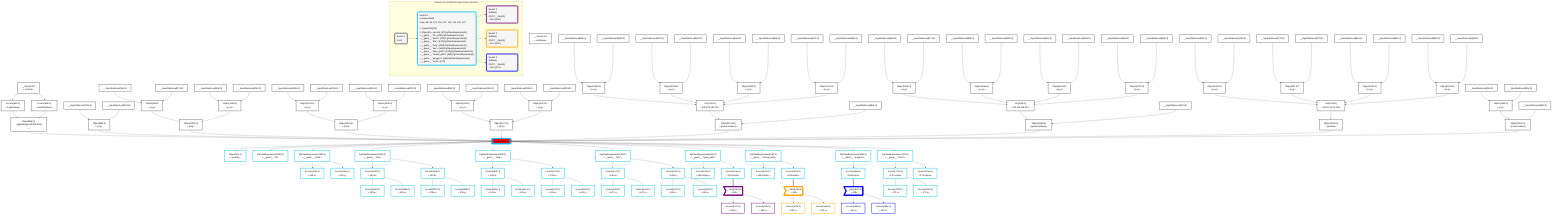 graph TD
    classDef path fill:#eee,stroke:#000,color:#000
    classDef plan fill:#fff,stroke-width:3px,color:#000
    classDef itemplan fill:#fff,stroke-width:6px,color:#000
    classDef sideeffectplan fill:#f00,stroke-width:6px,color:#000
    classDef bucket fill:#f6f6f6,color:#000,stroke-width:6px,text-align:left


    %% define steps
    __Value3["__Value[3∈0]<br />ᐸcontextᐳ"]:::plan
    __Value5["__Value[5∈0]<br />ᐸrootValueᐳ"]:::plan
    __InputStaticLeaf12["__InputStaticLeaf[12∈0]"]:::plan
    __InputStaticLeaf13["__InputStaticLeaf[13∈0]"]:::plan
    __InputStaticLeaf16["__InputStaticLeaf[16∈0]"]:::plan
    __InputStaticLeaf17["__InputStaticLeaf[17∈0]"]:::plan
    __InputStaticLeaf19["__InputStaticLeaf[19∈0]"]:::plan
    __InputStaticLeaf20["__InputStaticLeaf[20∈0]"]:::plan
    __InputStaticLeaf23["__InputStaticLeaf[23∈0]"]:::plan
    __InputStaticLeaf24["__InputStaticLeaf[24∈0]"]:::plan
    __InputStaticLeaf26["__InputStaticLeaf[26∈0]"]:::plan
    __InputStaticLeaf27["__InputStaticLeaf[27∈0]"]:::plan
    __InputStaticLeaf30["__InputStaticLeaf[30∈0]"]:::plan
    __InputStaticLeaf31["__InputStaticLeaf[31∈0]"]:::plan
    __InputStaticLeaf33["__InputStaticLeaf[33∈0]"]:::plan
    __InputStaticLeaf34["__InputStaticLeaf[34∈0]"]:::plan
    __InputStaticLeaf38["__InputStaticLeaf[38∈0]"]:::plan
    __InputStaticLeaf39["__InputStaticLeaf[39∈0]"]:::plan
    __InputStaticLeaf41["__InputStaticLeaf[41∈0]"]:::plan
    __InputStaticLeaf42["__InputStaticLeaf[42∈0]"]:::plan
    __InputStaticLeaf44["__InputStaticLeaf[44∈0]"]:::plan
    __InputStaticLeaf45["__InputStaticLeaf[45∈0]"]:::plan
    __InputStaticLeaf47["__InputStaticLeaf[47∈0]"]:::plan
    __InputStaticLeaf48["__InputStaticLeaf[48∈0]"]:::plan
    __InputStaticLeaf52["__InputStaticLeaf[52∈0]"]:::plan
    __InputStaticLeaf56["__InputStaticLeaf[56∈0]"]:::plan
    __InputStaticLeaf57["__InputStaticLeaf[57∈0]"]:::plan
    __InputStaticLeaf59["__InputStaticLeaf[59∈0]"]:::plan
    __InputStaticLeaf60["__InputStaticLeaf[60∈0]"]:::plan
    __InputStaticLeaf62["__InputStaticLeaf[62∈0]"]:::plan
    __InputStaticLeaf63["__InputStaticLeaf[63∈0]"]:::plan
    __InputStaticLeaf65["__InputStaticLeaf[65∈0]"]:::plan
    __InputStaticLeaf66["__InputStaticLeaf[66∈0]"]:::plan
    __InputStaticLeaf70["__InputStaticLeaf[70∈0]"]:::plan
    __InputStaticLeaf74["__InputStaticLeaf[74∈0]"]:::plan
    __InputStaticLeaf75["__InputStaticLeaf[75∈0]"]:::plan
    __InputStaticLeaf77["__InputStaticLeaf[77∈0]"]:::plan
    __InputStaticLeaf78["__InputStaticLeaf[78∈0]"]:::plan
    __InputStaticLeaf80["__InputStaticLeaf[80∈0]"]:::plan
    __InputStaticLeaf81["__InputStaticLeaf[81∈0]"]:::plan
    __InputStaticLeaf83["__InputStaticLeaf[83∈0]"]:::plan
    __InputStaticLeaf84["__InputStaticLeaf[84∈0]"]:::plan
    __InputStaticLeaf90["__InputStaticLeaf[90∈0]"]:::plan
    __InputStaticLeaf91["__InputStaticLeaf[91∈0]"]:::plan
    __InputStaticLeaf92["__InputStaticLeaf[92∈0]"]:::plan
    Access94["Access[94∈0]<br />ᐸ3.pgSettingsᐳ"]:::plan
    Access95["Access[95∈0]<br />ᐸ3.withPgClientᐳ"]:::plan
    Object96["Object[96∈0]<br />ᐸ{pgSettings,withPgClient}ᐳ"]:::plan
    Object98["Object[98∈0]<br />ᐸ{x,y}ᐳ"]:::plan
    Object99["Object[99∈0]<br />ᐸ{x,y}ᐳ"]:::plan
    Object100["Object[100∈0]<br />ᐸ{x,y}ᐳ"]:::plan
    Object101["Object[101∈0]<br />ᐸ{a,b}ᐳ"]:::plan
    Object102["Object[102∈0]<br />ᐸ{x,y}ᐳ"]:::plan
    Object103["Object[103∈0]<br />ᐸ{x,y}ᐳ"]:::plan
    Object104["Object[104∈0]<br />ᐸ{a,b}ᐳ"]:::plan
    Object105["Object[105∈0]<br />ᐸ{x,y}ᐳ"]:::plan
    Object106["Object[106∈0]<br />ᐸ{x,y}ᐳ"]:::plan
    Object107["Object[107∈0]<br />ᐸ{a,b}ᐳ"]:::plan
    Object108["Object[108∈0]<br />ᐸ{x,y}ᐳ"]:::plan
    Object109["Object[109∈0]<br />ᐸ{x,y}ᐳ"]:::plan
    Object110["Object[110∈0]<br />ᐸ{x,y}ᐳ"]:::plan
    Object111["Object[111∈0]<br />ᐸ{x,y}ᐳ"]:::plan
    List112["List[112∈0]<br />ᐸ108,109,110,111ᐳ"]:::plan
    Object113["Object[113∈0]<br />ᐸ{points,isOpen}ᐳ"]:::plan
    Object114["Object[114∈0]<br />ᐸ{x,y}ᐳ"]:::plan
    Object115["Object[115∈0]<br />ᐸ{x,y}ᐳ"]:::plan
    Object116["Object[116∈0]<br />ᐸ{x,y}ᐳ"]:::plan
    Object117["Object[117∈0]<br />ᐸ{x,y}ᐳ"]:::plan
    List118["List[118∈0]<br />ᐸ114,115,116,117ᐳ"]:::plan
    Object119["Object[119∈0]<br />ᐸ{points,isOpen}ᐳ"]:::plan
    Object120["Object[120∈0]<br />ᐸ{x,y}ᐳ"]:::plan
    Object121["Object[121∈0]<br />ᐸ{x,y}ᐳ"]:::plan
    Object122["Object[122∈0]<br />ᐸ{x,y}ᐳ"]:::plan
    Object123["Object[123∈0]<br />ᐸ{x,y}ᐳ"]:::plan
    List124["List[124∈0]<br />ᐸ120,121,122,123ᐳ"]:::plan
    Object125["Object[125∈0]<br />ᐸ{points}ᐳ"]:::plan
    Object126["Object[126∈0]<br />ᐸ{x,y}ᐳ"]:::plan
    Object127["Object[127∈0]<br />ᐸ{center,radius}ᐳ"]:::plan
    PgInsert93[["PgInsert[93∈1]"]]:::sideeffectplan
    Object97["Object[97∈1]<br />ᐸ{result}ᐳ"]:::plan
    PgClassExpression128["PgClassExpression[128∈1]<br />ᐸ__geom__.”id”ᐳ"]:::plan
    PgClassExpression129["PgClassExpression[129∈1]<br />ᐸ__geom__.”point”ᐳ"]:::plan
    Access130["Access[130∈1]<br />ᐸ129.xᐳ"]:::plan
    Access131["Access[131∈1]<br />ᐸ129.yᐳ"]:::plan
    PgClassExpression132["PgClassExpression[132∈1]<br />ᐸ__geom__.”line”ᐳ"]:::plan
    Access133["Access[133∈1]<br />ᐸ132.aᐳ"]:::plan
    Access134["Access[134∈1]<br />ᐸ133.xᐳ"]:::plan
    Access135["Access[135∈1]<br />ᐸ133.yᐳ"]:::plan
    Access136["Access[136∈1]<br />ᐸ132.bᐳ"]:::plan
    Access137["Access[137∈1]<br />ᐸ136.xᐳ"]:::plan
    Access138["Access[138∈1]<br />ᐸ136.yᐳ"]:::plan
    PgClassExpression139["PgClassExpression[139∈1]<br />ᐸ__geom__.”lseg”ᐳ"]:::plan
    Access140["Access[140∈1]<br />ᐸ139.aᐳ"]:::plan
    Access141["Access[141∈1]<br />ᐸ140.xᐳ"]:::plan
    Access142["Access[142∈1]<br />ᐸ140.yᐳ"]:::plan
    Access143["Access[143∈1]<br />ᐸ139.bᐳ"]:::plan
    Access144["Access[144∈1]<br />ᐸ143.xᐳ"]:::plan
    Access145["Access[145∈1]<br />ᐸ143.yᐳ"]:::plan
    PgClassExpression146["PgClassExpression[146∈1]<br />ᐸ__geom__.”box”ᐳ"]:::plan
    Access147["Access[147∈1]<br />ᐸ146.aᐳ"]:::plan
    Access148["Access[148∈1]<br />ᐸ147.xᐳ"]:::plan
    Access149["Access[149∈1]<br />ᐸ147.yᐳ"]:::plan
    Access150["Access[150∈1]<br />ᐸ146.bᐳ"]:::plan
    Access151["Access[151∈1]<br />ᐸ150.xᐳ"]:::plan
    Access152["Access[152∈1]<br />ᐸ150.yᐳ"]:::plan
    PgClassExpression153["PgClassExpression[153∈1]<br />ᐸ__geom__.”open_path”ᐳ"]:::plan
    Access154["Access[154∈1]<br />ᐸ153.isOpenᐳ"]:::plan
    Access155["Access[155∈1]<br />ᐸ153.pointsᐳ"]:::plan
    __Item156>"__Item[156∈2]<br />ᐸ155ᐳ"]:::itemplan
    Access157["Access[157∈2]<br />ᐸ156.xᐳ"]:::plan
    Access158["Access[158∈2]<br />ᐸ156.yᐳ"]:::plan
    PgClassExpression159["PgClassExpression[159∈1]<br />ᐸ__geom__.”closed_path”ᐳ"]:::plan
    Access160["Access[160∈1]<br />ᐸ159.isOpenᐳ"]:::plan
    Access161["Access[161∈1]<br />ᐸ159.pointsᐳ"]:::plan
    __Item162>"__Item[162∈3]<br />ᐸ161ᐳ"]:::itemplan
    Access163["Access[163∈3]<br />ᐸ162.xᐳ"]:::plan
    Access164["Access[164∈3]<br />ᐸ162.yᐳ"]:::plan
    PgClassExpression165["PgClassExpression[165∈1]<br />ᐸ__geom__.”polygon”ᐳ"]:::plan
    Access166["Access[166∈1]<br />ᐸ165.pointsᐳ"]:::plan
    __Item167>"__Item[167∈4]<br />ᐸ166ᐳ"]:::itemplan
    Access168["Access[168∈4]<br />ᐸ167.xᐳ"]:::plan
    Access169["Access[169∈4]<br />ᐸ167.yᐳ"]:::plan
    PgClassExpression170["PgClassExpression[170∈1]<br />ᐸ__geom__.”circle”ᐳ"]:::plan
    Access171["Access[171∈1]<br />ᐸ170.centerᐳ"]:::plan
    Access172["Access[172∈1]<br />ᐸ171.xᐳ"]:::plan
    Access173["Access[173∈1]<br />ᐸ171.yᐳ"]:::plan
    Access174["Access[174∈1]<br />ᐸ170.radiusᐳ"]:::plan

    %% plan dependencies
    __Value3 --> Access94
    __Value3 --> Access95
    Access94 & Access95 --> Object96
    __InputStaticLeaf12 & __InputStaticLeaf13 --> Object98
    __InputStaticLeaf16 & __InputStaticLeaf17 --> Object99
    __InputStaticLeaf19 & __InputStaticLeaf20 --> Object100
    Object99 & Object100 --> Object101
    __InputStaticLeaf23 & __InputStaticLeaf24 --> Object102
    __InputStaticLeaf26 & __InputStaticLeaf27 --> Object103
    Object102 & Object103 --> Object104
    __InputStaticLeaf30 & __InputStaticLeaf31 --> Object105
    __InputStaticLeaf33 & __InputStaticLeaf34 --> Object106
    Object105 & Object106 --> Object107
    __InputStaticLeaf38 & __InputStaticLeaf39 --> Object108
    __InputStaticLeaf41 & __InputStaticLeaf42 --> Object109
    __InputStaticLeaf44 & __InputStaticLeaf45 --> Object110
    __InputStaticLeaf47 & __InputStaticLeaf48 --> Object111
    Object108 & Object109 & Object110 & Object111 --> List112
    List112 & __InputStaticLeaf52 --> Object113
    __InputStaticLeaf56 & __InputStaticLeaf57 --> Object114
    __InputStaticLeaf59 & __InputStaticLeaf60 --> Object115
    __InputStaticLeaf62 & __InputStaticLeaf63 --> Object116
    __InputStaticLeaf65 & __InputStaticLeaf66 --> Object117
    Object114 & Object115 & Object116 & Object117 --> List118
    List118 & __InputStaticLeaf70 --> Object119
    __InputStaticLeaf74 & __InputStaticLeaf75 --> Object120
    __InputStaticLeaf77 & __InputStaticLeaf78 --> Object121
    __InputStaticLeaf80 & __InputStaticLeaf81 --> Object122
    __InputStaticLeaf83 & __InputStaticLeaf84 --> Object123
    Object120 & Object121 & Object122 & Object123 --> List124
    List124 --> Object125
    __InputStaticLeaf90 & __InputStaticLeaf91 --> Object126
    Object126 & __InputStaticLeaf92 --> Object127
    Object96 & Object98 & Object101 & Object104 & Object107 & Object113 & Object119 & Object125 & Object127 --> PgInsert93
    PgInsert93 --> Object97
    PgInsert93 --> PgClassExpression128
    PgInsert93 --> PgClassExpression129
    PgClassExpression129 --> Access130
    PgClassExpression129 --> Access131
    PgInsert93 --> PgClassExpression132
    PgClassExpression132 --> Access133
    Access133 --> Access134
    Access133 --> Access135
    PgClassExpression132 --> Access136
    Access136 --> Access137
    Access136 --> Access138
    PgInsert93 --> PgClassExpression139
    PgClassExpression139 --> Access140
    Access140 --> Access141
    Access140 --> Access142
    PgClassExpression139 --> Access143
    Access143 --> Access144
    Access143 --> Access145
    PgInsert93 --> PgClassExpression146
    PgClassExpression146 --> Access147
    Access147 --> Access148
    Access147 --> Access149
    PgClassExpression146 --> Access150
    Access150 --> Access151
    Access150 --> Access152
    PgInsert93 --> PgClassExpression153
    PgClassExpression153 --> Access154
    PgClassExpression153 --> Access155
    Access155 ==> __Item156
    __Item156 --> Access157
    __Item156 --> Access158
    PgInsert93 --> PgClassExpression159
    PgClassExpression159 --> Access160
    PgClassExpression159 --> Access161
    Access161 ==> __Item162
    __Item162 --> Access163
    __Item162 --> Access164
    PgInsert93 --> PgClassExpression165
    PgClassExpression165 --> Access166
    Access166 ==> __Item167
    __Item167 --> Access168
    __Item167 --> Access169
    PgInsert93 --> PgClassExpression170
    PgClassExpression170 --> Access171
    Access171 --> Access172
    Access171 --> Access173
    PgClassExpression170 --> Access174

    %% plan-to-path relationships

    subgraph "Buckets for mutations/v4/geometry.mutations"
    Bucket0("Bucket 0<br />(root)"):::bucket
    classDef bucket0 stroke:#696969
    class Bucket0,__Value3,__Value5,__InputStaticLeaf12,__InputStaticLeaf13,__InputStaticLeaf16,__InputStaticLeaf17,__InputStaticLeaf19,__InputStaticLeaf20,__InputStaticLeaf23,__InputStaticLeaf24,__InputStaticLeaf26,__InputStaticLeaf27,__InputStaticLeaf30,__InputStaticLeaf31,__InputStaticLeaf33,__InputStaticLeaf34,__InputStaticLeaf38,__InputStaticLeaf39,__InputStaticLeaf41,__InputStaticLeaf42,__InputStaticLeaf44,__InputStaticLeaf45,__InputStaticLeaf47,__InputStaticLeaf48,__InputStaticLeaf52,__InputStaticLeaf56,__InputStaticLeaf57,__InputStaticLeaf59,__InputStaticLeaf60,__InputStaticLeaf62,__InputStaticLeaf63,__InputStaticLeaf65,__InputStaticLeaf66,__InputStaticLeaf70,__InputStaticLeaf74,__InputStaticLeaf75,__InputStaticLeaf77,__InputStaticLeaf78,__InputStaticLeaf80,__InputStaticLeaf81,__InputStaticLeaf83,__InputStaticLeaf84,__InputStaticLeaf90,__InputStaticLeaf91,__InputStaticLeaf92,Access94,Access95,Object96,Object98,Object99,Object100,Object101,Object102,Object103,Object104,Object105,Object106,Object107,Object108,Object109,Object110,Object111,List112,Object113,Object114,Object115,Object116,Object117,List118,Object119,Object120,Object121,Object122,Object123,List124,Object125,Object126,Object127 bucket0
    Bucket1("Bucket 1<br />(mutationField)<br />Deps: 96, 98, 101, 104, 107, 113, 119, 125, 127<br /><br />1: PgInsert{1}[93]<br />2: Object{1}ᐸ{result}ᐳ[97],PgClassExpression{1}ᐸ__geom__.”id”ᐳ[128],PgClassExpression{1}ᐸ__geom__.”point”ᐳ[129],PgClassExpression{1}ᐸ__geom__.”line”ᐳ[132],PgClassExpression{1}ᐸ__geom__.”lseg”ᐳ[139],PgClassExpression{1}ᐸ__geom__.”box”ᐳ[146],PgClassExpression{1}ᐸ__geom__.”open_path”ᐳ[153],PgClassExpression{1}ᐸ__geom__.”closed_path”ᐳ[159],PgClassExpression{1}ᐸ__geom__.”polygon”ᐳ[165],PgClassExpression{1}ᐸ__geom__.”circle”ᐳ[170]"):::bucket
    classDef bucket1 stroke:#00bfff
    class Bucket1,PgInsert93,Object97,PgClassExpression128,PgClassExpression129,Access130,Access131,PgClassExpression132,Access133,Access134,Access135,Access136,Access137,Access138,PgClassExpression139,Access140,Access141,Access142,Access143,Access144,Access145,PgClassExpression146,Access147,Access148,Access149,Access150,Access151,Access152,PgClassExpression153,Access154,Access155,PgClassExpression159,Access160,Access161,PgClassExpression165,Access166,PgClassExpression170,Access171,Access172,Access173,Access174 bucket1
    Bucket2("Bucket 2<br />(listItem)<br />ROOT __Item{2}ᐸ155ᐳ[156]"):::bucket
    classDef bucket2 stroke:#7f007f
    class Bucket2,__Item156,Access157,Access158 bucket2
    Bucket3("Bucket 3<br />(listItem)<br />ROOT __Item{3}ᐸ161ᐳ[162]"):::bucket
    classDef bucket3 stroke:#ffa500
    class Bucket3,__Item162,Access163,Access164 bucket3
    Bucket4("Bucket 4<br />(listItem)<br />ROOT __Item{4}ᐸ166ᐳ[167]"):::bucket
    classDef bucket4 stroke:#0000ff
    class Bucket4,__Item167,Access168,Access169 bucket4
    Bucket0 --> Bucket1
    Bucket1 --> Bucket2 & Bucket3 & Bucket4
    end